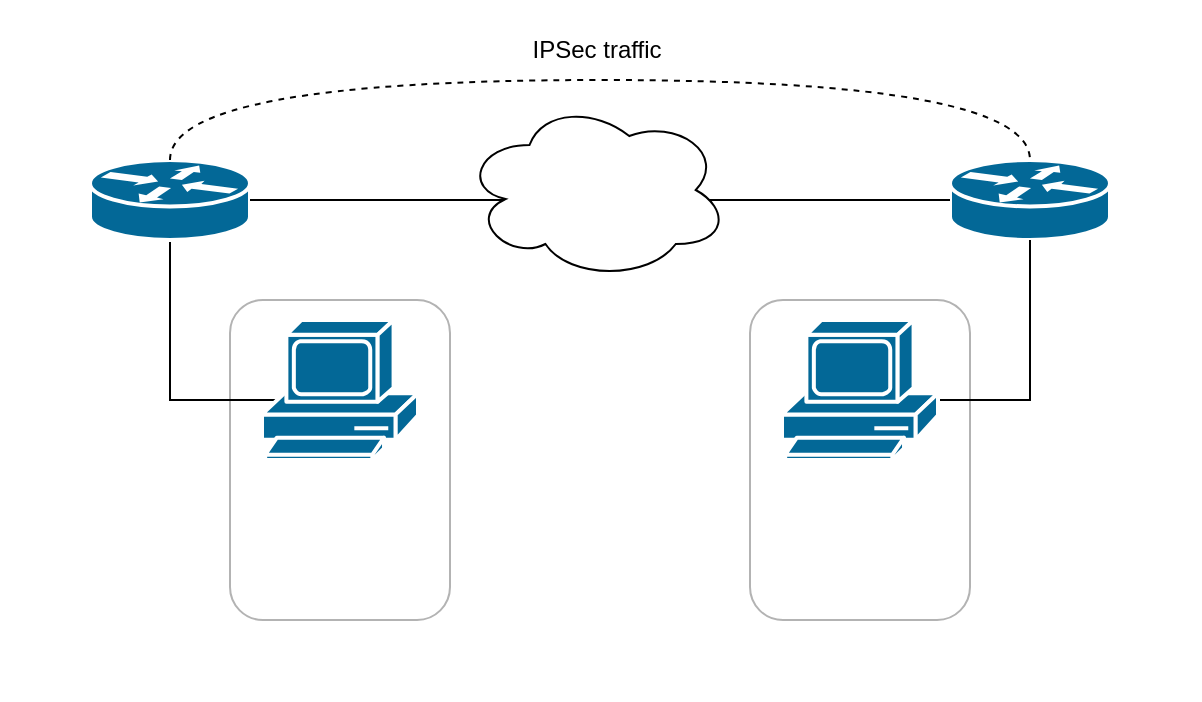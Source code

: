 <mxfile version="24.2.5" type="device">
  <diagram name="Page-1" id="yKHObe4JsJXj2JAiL3st">
    <mxGraphModel dx="979" dy="567" grid="1" gridSize="10" guides="1" tooltips="1" connect="1" arrows="1" fold="1" page="1" pageScale="1" pageWidth="827" pageHeight="1169" math="0" shadow="0">
      <root>
        <mxCell id="0" />
        <mxCell id="1" parent="0" />
        <mxCell id="4wYy78KZMnkrH-qVvL-2-3" value="" style="rounded=0;whiteSpace=wrap;html=1;strokeColor=none;" vertex="1" parent="1">
          <mxGeometry width="600" height="350" as="geometry" />
        </mxCell>
        <mxCell id="lslkkyqbCY1hNktcqOzu-12" value="" style="rounded=1;whiteSpace=wrap;html=1;strokeColor=#B3B3B3;" parent="1" vertex="1">
          <mxGeometry x="115" y="150" width="110" height="160" as="geometry" />
        </mxCell>
        <mxCell id="lslkkyqbCY1hNktcqOzu-11" style="edgeStyle=orthogonalEdgeStyle;rounded=0;orthogonalLoop=1;jettySize=auto;html=1;exitX=0.5;exitY=1;exitDx=0;exitDy=0;exitPerimeter=0;endArrow=none;endFill=0;entryX=0.5;entryY=0.286;entryDx=0;entryDy=0;entryPerimeter=0;" parent="1" source="lslkkyqbCY1hNktcqOzu-1" target="lslkkyqbCY1hNktcqOzu-5" edge="1">
          <mxGeometry relative="1" as="geometry">
            <Array as="points">
              <mxPoint x="85" y="200" />
            </Array>
          </mxGeometry>
        </mxCell>
        <mxCell id="lslkkyqbCY1hNktcqOzu-1" value="" style="shape=mxgraph.cisco.routers.router;sketch=0;html=1;pointerEvents=1;dashed=0;fillColor=#036897;strokeColor=#ffffff;strokeWidth=2;verticalLabelPosition=bottom;verticalAlign=top;align=center;outlineConnect=0;" parent="1" vertex="1">
          <mxGeometry x="45" y="80" width="80" height="40" as="geometry" />
        </mxCell>
        <mxCell id="lslkkyqbCY1hNktcqOzu-5" value="" style="shape=mxgraph.cisco.computers_and_peripherals.pc;html=1;pointerEvents=1;dashed=0;fillColor=#036897;strokeColor=#ffffff;strokeWidth=2;verticalLabelPosition=bottom;verticalAlign=top;align=center;outlineConnect=0;" parent="1" vertex="1">
          <mxGeometry x="131" y="160" width="78" height="70" as="geometry" />
        </mxCell>
        <mxCell id="lslkkyqbCY1hNktcqOzu-16" value="" style="rounded=1;whiteSpace=wrap;html=1;strokeColor=#B3B3B3;" parent="1" vertex="1">
          <mxGeometry x="375" y="150" width="110" height="160" as="geometry" />
        </mxCell>
        <mxCell id="lslkkyqbCY1hNktcqOzu-18" value="" style="shape=mxgraph.cisco.routers.router;sketch=0;html=1;pointerEvents=1;dashed=0;fillColor=#036897;strokeColor=#ffffff;strokeWidth=2;verticalLabelPosition=bottom;verticalAlign=top;align=center;outlineConnect=0;" parent="1" vertex="1">
          <mxGeometry x="475" y="80" width="80" height="40" as="geometry" />
        </mxCell>
        <mxCell id="lslkkyqbCY1hNktcqOzu-20" style="edgeStyle=orthogonalEdgeStyle;rounded=0;orthogonalLoop=1;jettySize=auto;html=1;exitX=1;exitY=0.5;exitDx=0;exitDy=0;exitPerimeter=0;entryX=0;entryY=0.5;entryDx=0;entryDy=0;entryPerimeter=0;endArrow=none;endFill=0;" parent="1" source="lslkkyqbCY1hNktcqOzu-1" target="lslkkyqbCY1hNktcqOzu-18" edge="1">
          <mxGeometry relative="1" as="geometry" />
        </mxCell>
        <mxCell id="lslkkyqbCY1hNktcqOzu-4" value="" style="ellipse;shape=cloud;whiteSpace=wrap;html=1;" parent="1" vertex="1">
          <mxGeometry x="231.5" y="50" width="133" height="90" as="geometry" />
        </mxCell>
        <mxCell id="lslkkyqbCY1hNktcqOzu-24" value="" style="endArrow=none;dashed=1;html=1;strokeWidth=1;rounded=0;edgeStyle=orthogonalEdgeStyle;curved=1;entryX=0.5;entryY=0;entryDx=0;entryDy=0;entryPerimeter=0;" parent="1" source="lslkkyqbCY1hNktcqOzu-1" target="lslkkyqbCY1hNktcqOzu-18" edge="1">
          <mxGeometry width="50" height="50" relative="1" as="geometry">
            <mxPoint x="105" y="70" as="sourcePoint" />
            <mxPoint x="155" y="10" as="targetPoint" />
            <Array as="points">
              <mxPoint x="85" y="40" />
              <mxPoint x="515" y="70" />
            </Array>
          </mxGeometry>
        </mxCell>
        <mxCell id="lslkkyqbCY1hNktcqOzu-25" value="IPSec traffic" style="text;html=1;align=center;verticalAlign=middle;resizable=0;points=[];autosize=1;strokeColor=none;fillColor=none;" parent="1" vertex="1">
          <mxGeometry x="253" y="10" width="90" height="30" as="geometry" />
        </mxCell>
        <mxCell id="lslkkyqbCY1hNktcqOzu-35" value="" style="edgeStyle=orthogonalEdgeStyle;rounded=0;orthogonalLoop=1;jettySize=auto;html=1;exitX=0.5;exitY=1;exitDx=0;exitDy=0;exitPerimeter=0;endArrow=none;endFill=0;entryX=0.5;entryY=0.286;entryDx=0;entryDy=0;entryPerimeter=0;" parent="1" target="lslkkyqbCY1hNktcqOzu-19" edge="1">
          <mxGeometry relative="1" as="geometry">
            <mxPoint x="515" y="120" as="sourcePoint" />
            <mxPoint x="426" y="180" as="targetPoint" />
            <Array as="points">
              <mxPoint x="515" y="200" />
            </Array>
          </mxGeometry>
        </mxCell>
        <mxCell id="lslkkyqbCY1hNktcqOzu-19" value="" style="shape=mxgraph.cisco.computers_and_peripherals.pc;html=1;pointerEvents=1;dashed=0;fillColor=#036897;strokeColor=#ffffff;strokeWidth=2;verticalLabelPosition=bottom;verticalAlign=top;align=center;outlineConnect=0;" parent="1" vertex="1">
          <mxGeometry x="391" y="160" width="78" height="70" as="geometry" />
        </mxCell>
      </root>
    </mxGraphModel>
  </diagram>
</mxfile>
